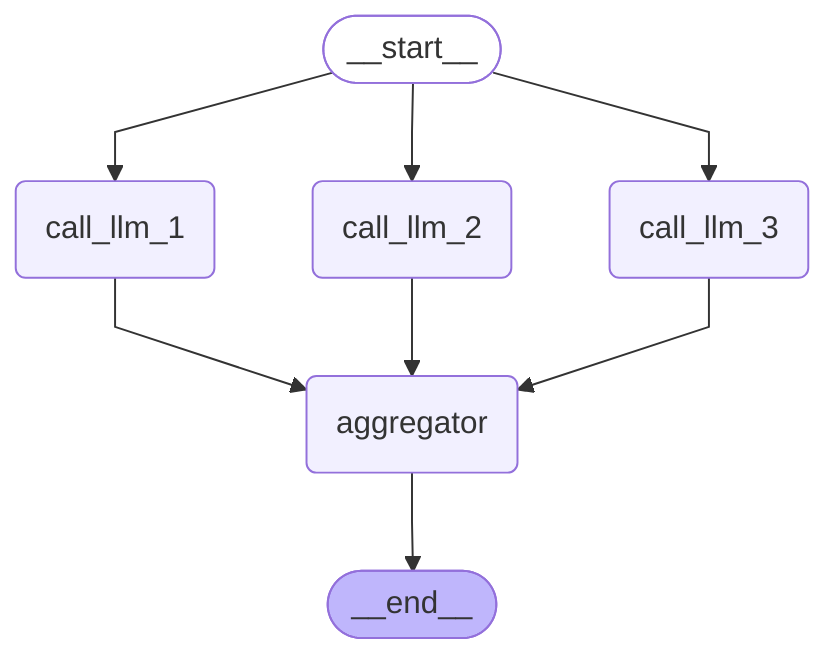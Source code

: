 ---
config:
  flowchart:
    curve: linear
---
graph TD;
	__start__([<p>__start__</p>]):::first
	call_llm_1(call_llm_1)
	call_llm_2(call_llm_2)
	call_llm_3(call_llm_3)
	aggregator(aggregator)
	__end__([<p>__end__</p>]):::last
	__start__ --> call_llm_1;
	__start__ --> call_llm_2;
	__start__ --> call_llm_3;
	call_llm_1 --> aggregator;
	call_llm_2 --> aggregator;
	call_llm_3 --> aggregator;
	aggregator --> __end__;
	classDef default fill:#f2f0ff,line-height:1.2
	classDef first fill-opacity:0
	classDef last fill:#bfb6fc